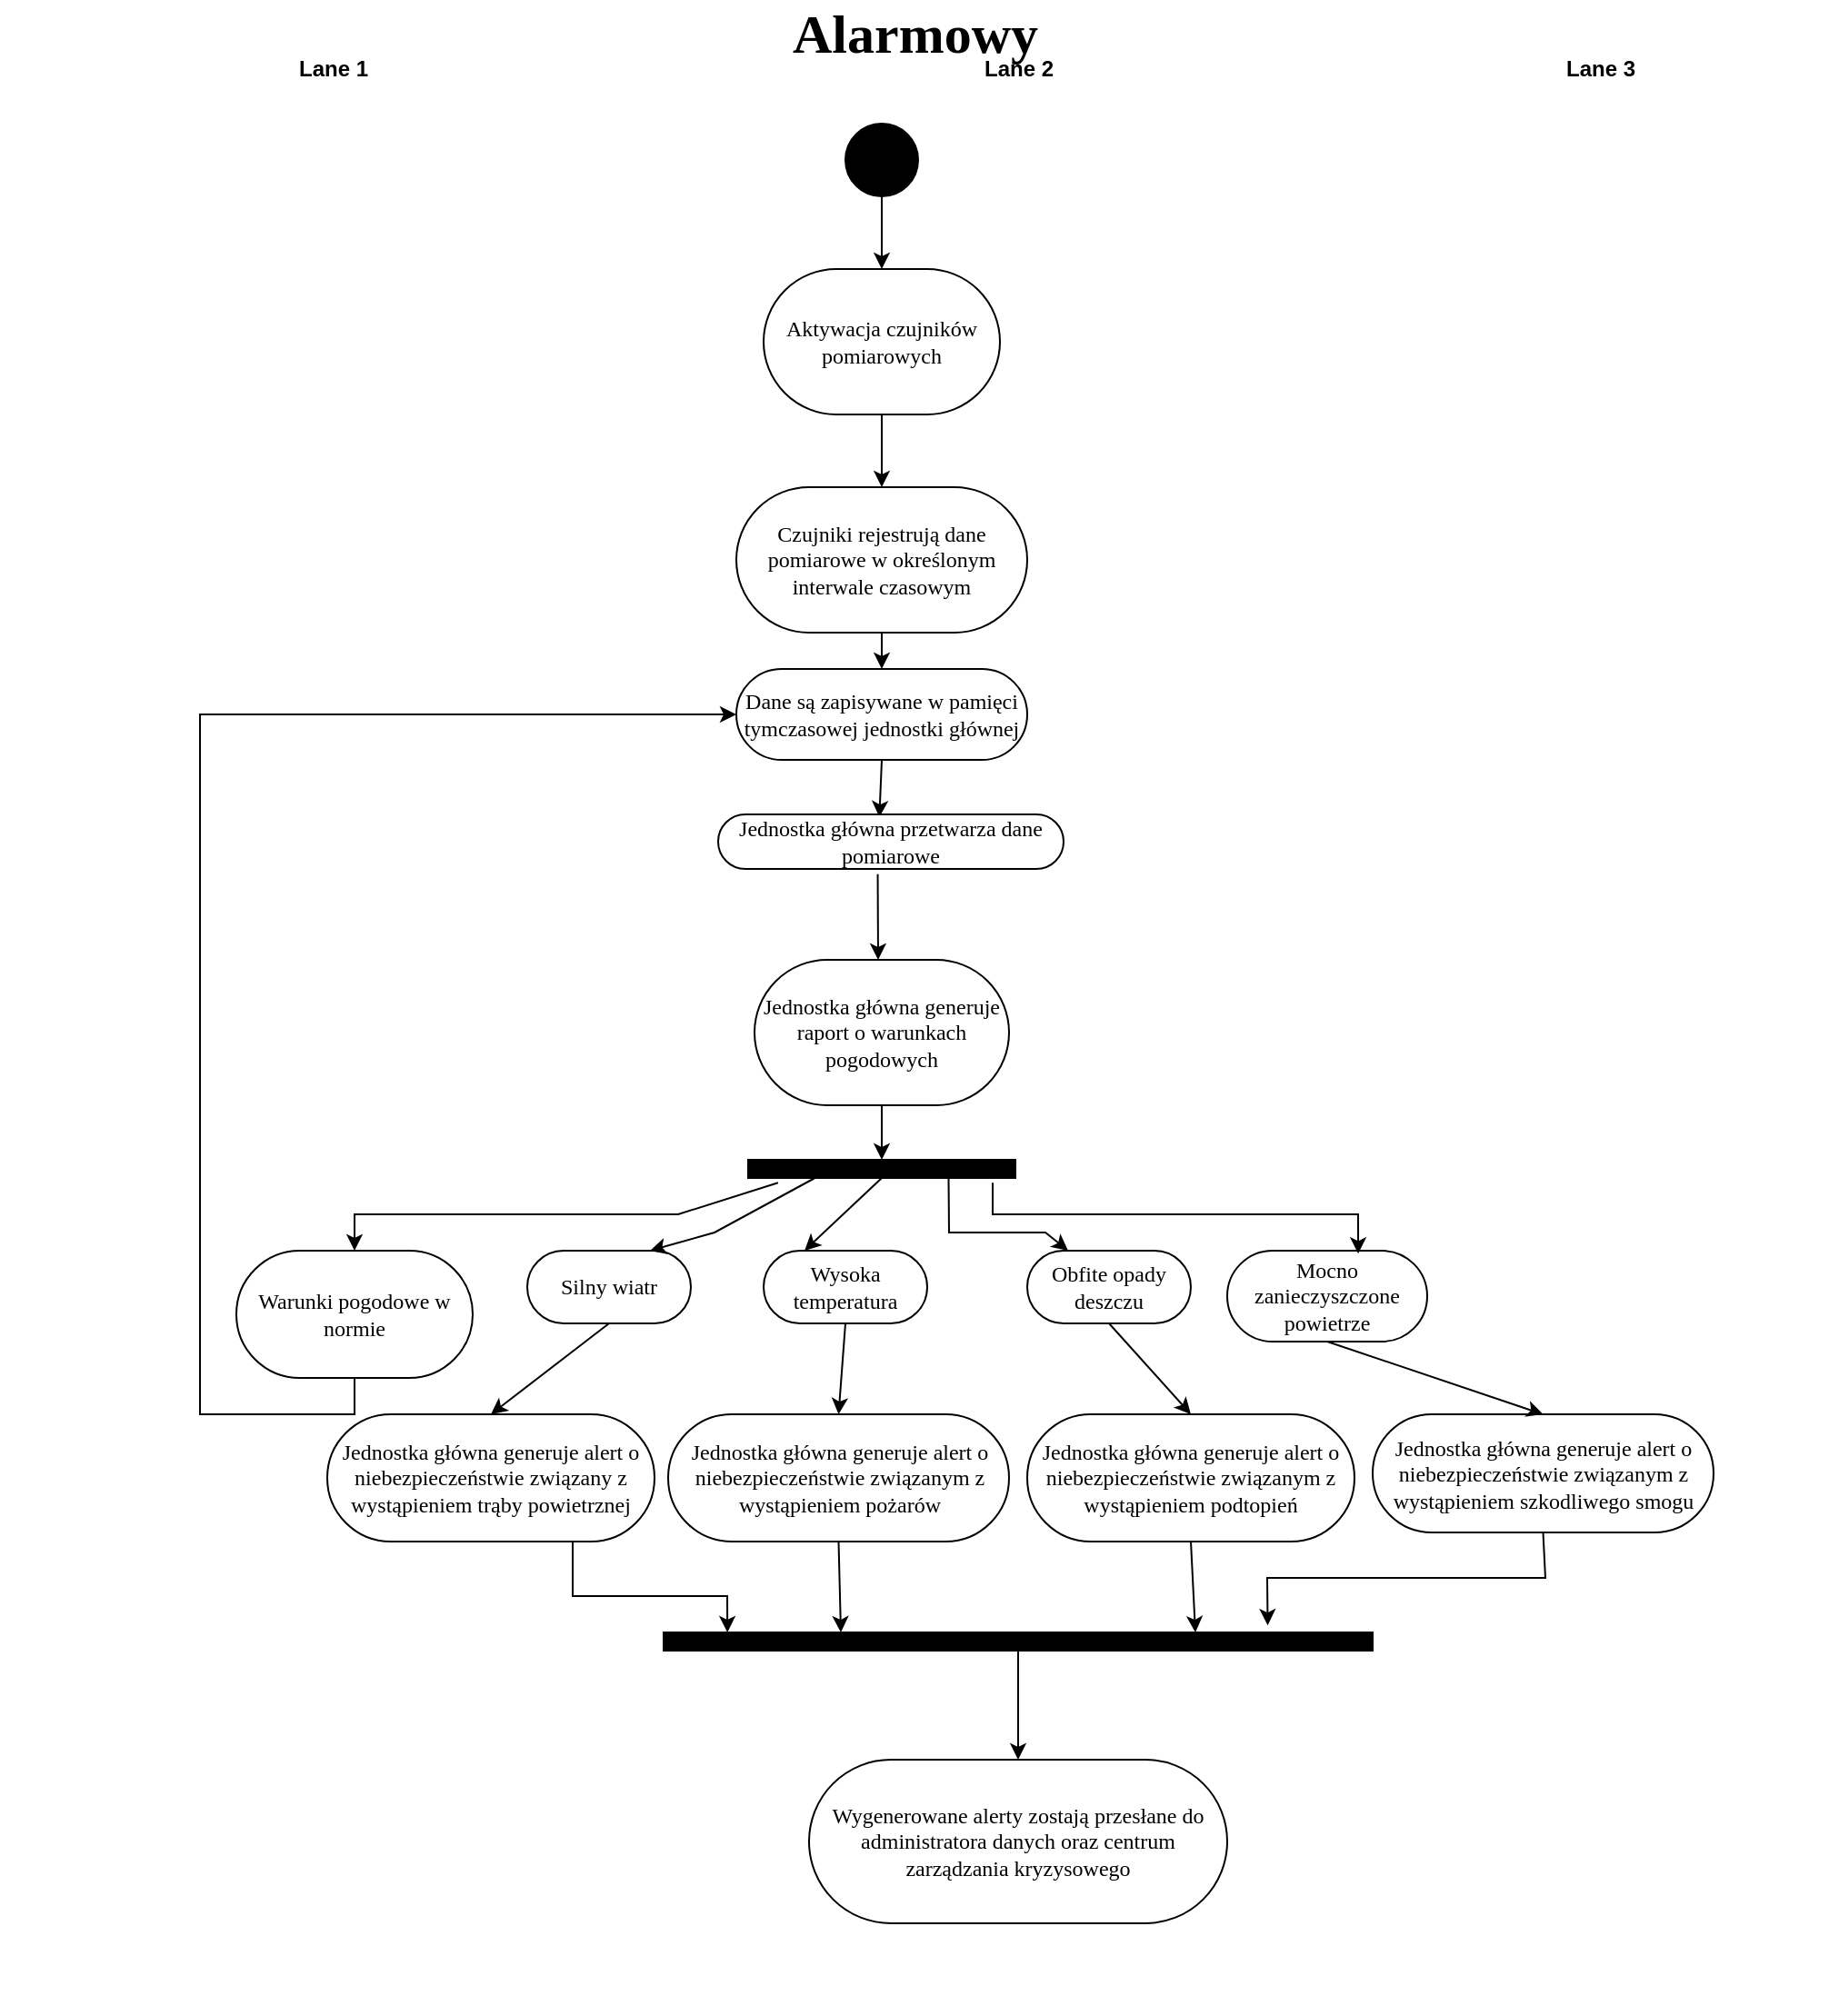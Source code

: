 <mxfile>
    <diagram name="Page-1" id="0783ab3e-0a74-02c8-0abd-f7b4e66b4bec">
        <mxGraphModel dx="1762" dy="1150" grid="1" gridSize="10" guides="1" tooltips="1" connect="1" arrows="1" fold="1" page="1" pageScale="1" pageWidth="850" pageHeight="1100" background="none" math="0" shadow="0">
            <root>
                <mxCell id="0"/>
                <mxCell id="1" parent="0"/>
                <mxCell id="1c1d494c118603dd-1" value="&lt;font style=&quot;font-size: 30px;&quot;&gt;Alarmowy&lt;/font&gt;" style="swimlane;html=1;childLayout=stackLayout;startSize=20;rounded=0;shadow=0;comic=0;labelBackgroundColor=none;strokeWidth=1;fontFamily=Verdana;fontSize=12;align=center;fillColor=none;strokeColor=none;" parent="1" vertex="1">
                    <mxGeometry x="40" y="20" width="1005" height="1100" as="geometry"/>
                </mxCell>
                <mxCell id="1c1d494c118603dd-2" value="Lane 1" style="swimlane;html=1;startSize=20;fillColor=none;strokeColor=none;" parent="1c1d494c118603dd-1" vertex="1">
                    <mxGeometry y="20" width="365" height="1080" as="geometry"/>
                </mxCell>
                <mxCell id="Uo7Irkf6zsS0KQm-anh8-19" value="Warunki pogodowe w normie" style="rounded=1;whiteSpace=wrap;html=1;shadow=0;comic=0;labelBackgroundColor=none;strokeWidth=1;fontFamily=Verdana;fontSize=12;align=center;arcSize=50;" parent="1c1d494c118603dd-2" vertex="1">
                    <mxGeometry x="130" y="660" width="130" height="70" as="geometry"/>
                </mxCell>
                <mxCell id="Uo7Irkf6zsS0KQm-anh8-22" value="Silny wiatr" style="rounded=1;whiteSpace=wrap;html=1;shadow=0;comic=0;labelBackgroundColor=none;strokeWidth=1;fontFamily=Verdana;fontSize=12;align=center;arcSize=50;" parent="1c1d494c118603dd-2" vertex="1">
                    <mxGeometry x="290" y="660" width="90" height="40" as="geometry"/>
                </mxCell>
                <mxCell id="Uo7Irkf6zsS0KQm-anh8-32" value="Jednostka główna generuje alert o niebezpieczeństwie związany z wystąpieniem trąby powietrznej" style="rounded=1;whiteSpace=wrap;html=1;shadow=0;comic=0;labelBackgroundColor=none;strokeWidth=1;fontFamily=Verdana;fontSize=12;align=center;arcSize=50;" parent="1c1d494c118603dd-2" vertex="1">
                    <mxGeometry x="180" y="750" width="180" height="70" as="geometry"/>
                </mxCell>
                <mxCell id="Uo7Irkf6zsS0KQm-anh8-36" value="" style="endArrow=classic;html=1;rounded=0;exitX=0.5;exitY=1;exitDx=0;exitDy=0;entryX=0.5;entryY=0;entryDx=0;entryDy=0;" parent="1c1d494c118603dd-2" source="Uo7Irkf6zsS0KQm-anh8-22" target="Uo7Irkf6zsS0KQm-anh8-32" edge="1">
                    <mxGeometry width="50" height="50" relative="1" as="geometry">
                        <mxPoint x="280" y="910" as="sourcePoint"/>
                        <mxPoint x="330" y="860" as="targetPoint"/>
                    </mxGeometry>
                </mxCell>
                <mxCell id="1c1d494c118603dd-3" value="Lane 2" style="swimlane;html=1;startSize=20;fillColor=none;strokeColor=none;" parent="1c1d494c118603dd-1" vertex="1">
                    <mxGeometry x="365" y="20" width="390" height="1080" as="geometry"/>
                </mxCell>
                <mxCell id="60571a20871a0731-4" value="" style="ellipse;whiteSpace=wrap;html=1;rounded=0;shadow=0;comic=0;labelBackgroundColor=none;strokeWidth=1;fillColor=#000000;fontFamily=Verdana;fontSize=12;align=center;" parent="1c1d494c118603dd-3" vertex="1">
                    <mxGeometry x="100" y="40" width="40" height="40" as="geometry"/>
                </mxCell>
                <mxCell id="Uo7Irkf6zsS0KQm-anh8-3" value="Aktywacja czujników pomiarowych" style="rounded=1;whiteSpace=wrap;html=1;shadow=0;comic=0;labelBackgroundColor=none;strokeWidth=1;fontFamily=Verdana;fontSize=12;align=center;arcSize=50;" parent="1c1d494c118603dd-3" vertex="1">
                    <mxGeometry x="55" y="120" width="130" height="80" as="geometry"/>
                </mxCell>
                <mxCell id="Uo7Irkf6zsS0KQm-anh8-4" value="Czujniki rejestrują dane pomiarowe w określonym interwale czasowym" style="rounded=1;whiteSpace=wrap;html=1;shadow=0;comic=0;labelBackgroundColor=none;strokeWidth=1;fontFamily=Verdana;fontSize=12;align=center;arcSize=50;" parent="1c1d494c118603dd-3" vertex="1">
                    <mxGeometry x="40" y="240" width="160" height="80" as="geometry"/>
                </mxCell>
                <mxCell id="Uo7Irkf6zsS0KQm-anh8-5" value="" style="endArrow=classic;html=1;rounded=0;exitX=0.5;exitY=1;exitDx=0;exitDy=0;entryX=0.5;entryY=0;entryDx=0;entryDy=0;" parent="1c1d494c118603dd-3" source="60571a20871a0731-4" target="Uo7Irkf6zsS0KQm-anh8-3" edge="1">
                    <mxGeometry width="50" height="50" relative="1" as="geometry">
                        <mxPoint x="110" y="430" as="sourcePoint"/>
                        <mxPoint x="160" y="380" as="targetPoint"/>
                    </mxGeometry>
                </mxCell>
                <mxCell id="Uo7Irkf6zsS0KQm-anh8-6" value="" style="endArrow=classic;html=1;rounded=0;exitX=0.5;exitY=1;exitDx=0;exitDy=0;entryX=0.5;entryY=0;entryDx=0;entryDy=0;" parent="1c1d494c118603dd-3" source="Uo7Irkf6zsS0KQm-anh8-3" target="Uo7Irkf6zsS0KQm-anh8-4" edge="1">
                    <mxGeometry width="50" height="50" relative="1" as="geometry">
                        <mxPoint x="110" y="450" as="sourcePoint"/>
                        <mxPoint x="160" y="400" as="targetPoint"/>
                    </mxGeometry>
                </mxCell>
                <mxCell id="Uo7Irkf6zsS0KQm-anh8-7" value="Dane są zapisywane w pamięci tymczasowej jednostki głównej" style="rounded=1;whiteSpace=wrap;html=1;shadow=0;comic=0;labelBackgroundColor=none;strokeWidth=1;fontFamily=Verdana;fontSize=12;align=center;arcSize=50;" parent="1c1d494c118603dd-3" vertex="1">
                    <mxGeometry x="40" y="340" width="160" height="50" as="geometry"/>
                </mxCell>
                <mxCell id="Uo7Irkf6zsS0KQm-anh8-9" value="" style="endArrow=classic;html=1;rounded=0;exitX=0.5;exitY=1;exitDx=0;exitDy=0;entryX=0.5;entryY=0;entryDx=0;entryDy=0;" parent="1c1d494c118603dd-3" source="Uo7Irkf6zsS0KQm-anh8-4" target="Uo7Irkf6zsS0KQm-anh8-7" edge="1">
                    <mxGeometry width="50" height="50" relative="1" as="geometry">
                        <mxPoint x="100" y="520" as="sourcePoint"/>
                        <mxPoint x="150" y="470" as="targetPoint"/>
                    </mxGeometry>
                </mxCell>
                <mxCell id="Uo7Irkf6zsS0KQm-anh8-10" value="" style="endArrow=classic;html=1;rounded=0;exitX=0.5;exitY=1;exitDx=0;exitDy=0;entryX=0.457;entryY=0.155;entryDx=0;entryDy=0;entryPerimeter=0;" parent="1c1d494c118603dd-3" source="Uo7Irkf6zsS0KQm-anh8-7" edge="1">
                    <mxGeometry width="50" height="50" relative="1" as="geometry">
                        <mxPoint x="120" y="530" as="sourcePoint"/>
                        <mxPoint x="118.679" y="421.55" as="targetPoint"/>
                    </mxGeometry>
                </mxCell>
                <mxCell id="Uo7Irkf6zsS0KQm-anh8-14" value="Jednostka główna przetwarza dane pomiarowe" style="rounded=1;whiteSpace=wrap;html=1;shadow=0;comic=0;labelBackgroundColor=none;strokeWidth=1;fontFamily=Verdana;fontSize=12;align=center;arcSize=50;" parent="1c1d494c118603dd-3" vertex="1">
                    <mxGeometry x="30" y="420" width="190" height="30" as="geometry"/>
                </mxCell>
                <mxCell id="Uo7Irkf6zsS0KQm-anh8-15" value="" style="endArrow=classic;html=1;rounded=0;exitX=0.462;exitY=1.097;exitDx=0;exitDy=0;exitPerimeter=0;" parent="1c1d494c118603dd-3" source="Uo7Irkf6zsS0KQm-anh8-14" edge="1">
                    <mxGeometry width="50" height="50" relative="1" as="geometry">
                        <mxPoint x="60" y="560" as="sourcePoint"/>
                        <mxPoint x="118" y="500" as="targetPoint"/>
                    </mxGeometry>
                </mxCell>
                <mxCell id="Uo7Irkf6zsS0KQm-anh8-18" value="Jednostka główna generuje raport o warunkach pogodowych" style="rounded=1;whiteSpace=wrap;html=1;shadow=0;comic=0;labelBackgroundColor=none;strokeWidth=1;fontFamily=Verdana;fontSize=12;align=center;arcSize=50;" parent="1c1d494c118603dd-3" vertex="1">
                    <mxGeometry x="50" y="500" width="140" height="80" as="geometry"/>
                </mxCell>
                <mxCell id="Uo7Irkf6zsS0KQm-anh8-20" value="" style="whiteSpace=wrap;html=1;rounded=0;shadow=0;comic=0;labelBackgroundColor=none;strokeWidth=1;fillColor=#000000;fontFamily=Verdana;fontSize=12;align=center;rotation=0;" parent="1c1d494c118603dd-3" vertex="1">
                    <mxGeometry x="46.5" y="610" width="147" height="10" as="geometry"/>
                </mxCell>
                <mxCell id="Uo7Irkf6zsS0KQm-anh8-21" value="" style="endArrow=classic;html=1;rounded=0;exitX=0.5;exitY=1;exitDx=0;exitDy=0;entryX=0.5;entryY=0;entryDx=0;entryDy=0;" parent="1c1d494c118603dd-3" source="Uo7Irkf6zsS0KQm-anh8-18" target="Uo7Irkf6zsS0KQm-anh8-20" edge="1">
                    <mxGeometry width="50" height="50" relative="1" as="geometry">
                        <mxPoint x="90" y="710" as="sourcePoint"/>
                        <mxPoint x="140" y="660" as="targetPoint"/>
                    </mxGeometry>
                </mxCell>
                <mxCell id="Uo7Irkf6zsS0KQm-anh8-23" value="Wysoka temperatura" style="rounded=1;whiteSpace=wrap;html=1;shadow=0;comic=0;labelBackgroundColor=none;strokeWidth=1;fontFamily=Verdana;fontSize=12;align=center;arcSize=50;" parent="1c1d494c118603dd-3" vertex="1">
                    <mxGeometry x="55" y="660" width="90" height="40" as="geometry"/>
                </mxCell>
                <mxCell id="Uo7Irkf6zsS0KQm-anh8-24" value="Obfite opady deszczu" style="rounded=1;whiteSpace=wrap;html=1;shadow=0;comic=0;labelBackgroundColor=none;strokeWidth=1;fontFamily=Verdana;fontSize=12;align=center;arcSize=50;" parent="1c1d494c118603dd-3" vertex="1">
                    <mxGeometry x="200" y="660" width="90" height="40" as="geometry"/>
                </mxCell>
                <mxCell id="Uo7Irkf6zsS0KQm-anh8-25" value="Mocno zanieczyszczone powietrze" style="rounded=1;whiteSpace=wrap;html=1;shadow=0;comic=0;labelBackgroundColor=none;strokeWidth=1;fontFamily=Verdana;fontSize=12;align=center;arcSize=50;" parent="1c1d494c118603dd-3" vertex="1">
                    <mxGeometry x="310" y="660" width="110" height="50" as="geometry"/>
                </mxCell>
                <mxCell id="Uo7Irkf6zsS0KQm-anh8-28" value="" style="endArrow=classic;html=1;rounded=0;exitX=0.5;exitY=1;exitDx=0;exitDy=0;entryX=0.25;entryY=0;entryDx=0;entryDy=0;" parent="1c1d494c118603dd-3" source="Uo7Irkf6zsS0KQm-anh8-20" target="Uo7Irkf6zsS0KQm-anh8-23" edge="1">
                    <mxGeometry width="50" height="50" relative="1" as="geometry">
                        <mxPoint x="130" y="790" as="sourcePoint"/>
                        <mxPoint x="180" y="740" as="targetPoint"/>
                    </mxGeometry>
                </mxCell>
                <mxCell id="Uo7Irkf6zsS0KQm-anh8-29" value="" style="endArrow=classic;html=1;rounded=0;exitX=0.75;exitY=1;exitDx=0;exitDy=0;entryX=0.25;entryY=0;entryDx=0;entryDy=0;" parent="1c1d494c118603dd-3" source="Uo7Irkf6zsS0KQm-anh8-20" target="Uo7Irkf6zsS0KQm-anh8-24" edge="1">
                    <mxGeometry width="50" height="50" relative="1" as="geometry">
                        <mxPoint x="260" y="780" as="sourcePoint"/>
                        <mxPoint x="310" y="730" as="targetPoint"/>
                        <Array as="points">
                            <mxPoint x="157" y="650"/>
                            <mxPoint x="210" y="650"/>
                        </Array>
                    </mxGeometry>
                </mxCell>
                <mxCell id="Uo7Irkf6zsS0KQm-anh8-30" value="" style="endArrow=classic;html=1;rounded=0;exitX=0.915;exitY=1.264;exitDx=0;exitDy=0;exitPerimeter=0;entryX=0.655;entryY=0.033;entryDx=0;entryDy=0;entryPerimeter=0;" parent="1c1d494c118603dd-3" source="Uo7Irkf6zsS0KQm-anh8-20" target="Uo7Irkf6zsS0KQm-anh8-25" edge="1">
                    <mxGeometry width="50" height="50" relative="1" as="geometry">
                        <mxPoint x="210" y="810" as="sourcePoint"/>
                        <mxPoint x="260" y="760" as="targetPoint"/>
                        <Array as="points">
                            <mxPoint x="181" y="640"/>
                            <mxPoint x="250" y="640"/>
                            <mxPoint x="382" y="640"/>
                        </Array>
                    </mxGeometry>
                </mxCell>
                <mxCell id="Uo7Irkf6zsS0KQm-anh8-33" value="Jednostka główna generuje alert o niebezpieczeństwie związanym z wystąpieniem pożarów" style="rounded=1;whiteSpace=wrap;html=1;shadow=0;comic=0;labelBackgroundColor=none;strokeWidth=1;fontFamily=Verdana;fontSize=12;align=center;arcSize=50;" parent="1c1d494c118603dd-3" vertex="1">
                    <mxGeometry x="2.5" y="750" width="187.5" height="70" as="geometry"/>
                </mxCell>
                <mxCell id="Uo7Irkf6zsS0KQm-anh8-34" value="Jednostka główna generuje alert o niebezpieczeństwie związanym z wystąpieniem podtopień" style="rounded=1;whiteSpace=wrap;html=1;shadow=0;comic=0;labelBackgroundColor=none;strokeWidth=1;fontFamily=Verdana;fontSize=12;align=center;arcSize=50;" parent="1c1d494c118603dd-3" vertex="1">
                    <mxGeometry x="200" y="750" width="180" height="70" as="geometry"/>
                </mxCell>
                <mxCell id="Uo7Irkf6zsS0KQm-anh8-37" value="" style="endArrow=classic;html=1;rounded=0;exitX=0.5;exitY=1;exitDx=0;exitDy=0;entryX=0.5;entryY=0;entryDx=0;entryDy=0;" parent="1c1d494c118603dd-3" source="Uo7Irkf6zsS0KQm-anh8-23" target="Uo7Irkf6zsS0KQm-anh8-33" edge="1">
                    <mxGeometry width="50" height="50" relative="1" as="geometry">
                        <mxPoint x="95" y="930" as="sourcePoint"/>
                        <mxPoint x="145" y="880" as="targetPoint"/>
                    </mxGeometry>
                </mxCell>
                <mxCell id="Uo7Irkf6zsS0KQm-anh8-38" value="" style="endArrow=classic;html=1;rounded=0;exitX=0.5;exitY=1;exitDx=0;exitDy=0;entryX=0.5;entryY=0;entryDx=0;entryDy=0;" parent="1c1d494c118603dd-3" source="Uo7Irkf6zsS0KQm-anh8-24" target="Uo7Irkf6zsS0KQm-anh8-34" edge="1">
                    <mxGeometry width="50" height="50" relative="1" as="geometry">
                        <mxPoint x="205" y="900" as="sourcePoint"/>
                        <mxPoint x="255" y="850" as="targetPoint"/>
                    </mxGeometry>
                </mxCell>
                <mxCell id="Uo7Irkf6zsS0KQm-anh8-40" value="" style="whiteSpace=wrap;html=1;rounded=0;shadow=0;comic=0;labelBackgroundColor=none;strokeWidth=1;fillColor=#000000;fontFamily=Verdana;fontSize=12;align=center;rotation=0;" parent="1c1d494c118603dd-3" vertex="1">
                    <mxGeometry y="870" width="390" height="10" as="geometry"/>
                </mxCell>
                <mxCell id="Uo7Irkf6zsS0KQm-anh8-42" value="" style="endArrow=classic;html=1;rounded=0;exitX=0.5;exitY=1;exitDx=0;exitDy=0;entryX=0.25;entryY=0;entryDx=0;entryDy=0;" parent="1c1d494c118603dd-3" source="Uo7Irkf6zsS0KQm-anh8-33" target="Uo7Irkf6zsS0KQm-anh8-40" edge="1">
                    <mxGeometry width="50" height="50" relative="1" as="geometry">
                        <mxPoint x="285" y="720" as="sourcePoint"/>
                        <mxPoint x="335" y="670" as="targetPoint"/>
                    </mxGeometry>
                </mxCell>
                <mxCell id="Uo7Irkf6zsS0KQm-anh8-43" value="" style="endArrow=classic;html=1;rounded=0;exitX=0.5;exitY=1;exitDx=0;exitDy=0;entryX=0.75;entryY=0;entryDx=0;entryDy=0;" parent="1c1d494c118603dd-3" source="Uo7Irkf6zsS0KQm-anh8-34" target="Uo7Irkf6zsS0KQm-anh8-40" edge="1">
                    <mxGeometry width="50" height="50" relative="1" as="geometry">
                        <mxPoint x="285" y="720" as="sourcePoint"/>
                        <mxPoint x="335" y="670" as="targetPoint"/>
                    </mxGeometry>
                </mxCell>
                <mxCell id="Uo7Irkf6zsS0KQm-anh8-45" value="" style="endArrow=classic;html=1;rounded=0;exitX=0.5;exitY=1;exitDx=0;exitDy=0;" parent="1c1d494c118603dd-3" source="Uo7Irkf6zsS0KQm-anh8-40" edge="1">
                    <mxGeometry width="50" height="50" relative="1" as="geometry">
                        <mxPoint x="165" y="980" as="sourcePoint"/>
                        <mxPoint x="195" y="940" as="targetPoint"/>
                    </mxGeometry>
                </mxCell>
                <mxCell id="Uo7Irkf6zsS0KQm-anh8-46" value="Wygenerowane alerty zostają przesłane do administratora danych oraz centrum zarządzania kryzysowego" style="rounded=1;whiteSpace=wrap;html=1;shadow=0;comic=0;labelBackgroundColor=none;strokeWidth=1;fontFamily=Verdana;fontSize=12;align=center;arcSize=50;" parent="1c1d494c118603dd-3" vertex="1">
                    <mxGeometry x="80" y="940" width="230" height="90" as="geometry"/>
                </mxCell>
                <mxCell id="1c1d494c118603dd-4" value="Lane 3" style="swimlane;html=1;startSize=20;fillColor=none;strokeColor=none;" parent="1c1d494c118603dd-1" vertex="1">
                    <mxGeometry x="755" y="20" width="250" height="1080" as="geometry"/>
                </mxCell>
                <mxCell id="Uo7Irkf6zsS0KQm-anh8-35" value="Jednostka główna generuje alert o niebezpieczeństwie związanym z wystąpieniem szkodliwego smogu" style="rounded=1;whiteSpace=wrap;html=1;shadow=0;comic=0;labelBackgroundColor=none;strokeWidth=1;fontFamily=Verdana;fontSize=12;align=center;arcSize=50;" parent="1c1d494c118603dd-4" vertex="1">
                    <mxGeometry y="750" width="187.5" height="65" as="geometry"/>
                </mxCell>
                <mxCell id="Uo7Irkf6zsS0KQm-anh8-26" value="" style="endArrow=classic;html=1;rounded=0;exitX=0.112;exitY=1.264;exitDx=0;exitDy=0;exitPerimeter=0;entryX=0.5;entryY=0;entryDx=0;entryDy=0;" parent="1c1d494c118603dd-1" source="Uo7Irkf6zsS0KQm-anh8-20" target="Uo7Irkf6zsS0KQm-anh8-19" edge="1">
                    <mxGeometry width="50" height="50" relative="1" as="geometry">
                        <mxPoint x="370" y="660" as="sourcePoint"/>
                        <mxPoint x="170" y="590" as="targetPoint"/>
                        <Array as="points">
                            <mxPoint x="373" y="660"/>
                            <mxPoint x="195" y="660"/>
                        </Array>
                    </mxGeometry>
                </mxCell>
                <mxCell id="Uo7Irkf6zsS0KQm-anh8-27" value="" style="endArrow=classic;html=1;rounded=0;exitX=0.25;exitY=1;exitDx=0;exitDy=0;entryX=0.75;entryY=0;entryDx=0;entryDy=0;" parent="1c1d494c118603dd-1" source="Uo7Irkf6zsS0KQm-anh8-20" target="Uo7Irkf6zsS0KQm-anh8-22" edge="1">
                    <mxGeometry width="50" height="50" relative="1" as="geometry">
                        <mxPoint x="420" y="810" as="sourcePoint"/>
                        <mxPoint x="470" y="760" as="targetPoint"/>
                        <Array as="points">
                            <mxPoint x="393" y="670"/>
                        </Array>
                    </mxGeometry>
                </mxCell>
                <mxCell id="Uo7Irkf6zsS0KQm-anh8-31" value="" style="endArrow=classic;html=1;rounded=0;exitX=0.5;exitY=1;exitDx=0;exitDy=0;entryX=0;entryY=0.5;entryDx=0;entryDy=0;" parent="1c1d494c118603dd-1" source="Uo7Irkf6zsS0KQm-anh8-19" target="Uo7Irkf6zsS0KQm-anh8-7" edge="1">
                    <mxGeometry width="50" height="50" relative="1" as="geometry">
                        <mxPoint x="100" y="650" as="sourcePoint"/>
                        <mxPoint x="270" y="380" as="targetPoint"/>
                        <Array as="points">
                            <mxPoint x="195" y="770"/>
                            <mxPoint x="110" y="770"/>
                            <mxPoint x="110" y="385"/>
                        </Array>
                    </mxGeometry>
                </mxCell>
                <mxCell id="Uo7Irkf6zsS0KQm-anh8-39" value="" style="endArrow=classic;html=1;rounded=0;exitX=0.5;exitY=1;exitDx=0;exitDy=0;entryX=0.5;entryY=0;entryDx=0;entryDy=0;" parent="1c1d494c118603dd-1" source="Uo7Irkf6zsS0KQm-anh8-25" target="Uo7Irkf6zsS0KQm-anh8-35" edge="1">
                    <mxGeometry width="50" height="50" relative="1" as="geometry">
                        <mxPoint x="720" y="940" as="sourcePoint"/>
                        <mxPoint x="770" y="890" as="targetPoint"/>
                    </mxGeometry>
                </mxCell>
                <mxCell id="Uo7Irkf6zsS0KQm-anh8-41" value="" style="endArrow=classic;html=1;rounded=0;exitX=0.75;exitY=1;exitDx=0;exitDy=0;entryX=0.09;entryY=0;entryDx=0;entryDy=0;entryPerimeter=0;" parent="1c1d494c118603dd-1" source="Uo7Irkf6zsS0KQm-anh8-32" target="Uo7Irkf6zsS0KQm-anh8-40" edge="1">
                    <mxGeometry width="50" height="50" relative="1" as="geometry">
                        <mxPoint x="280" y="970" as="sourcePoint"/>
                        <mxPoint x="440" y="870" as="targetPoint"/>
                        <Array as="points">
                            <mxPoint x="315" y="870"/>
                            <mxPoint x="400" y="870"/>
                        </Array>
                    </mxGeometry>
                </mxCell>
                <mxCell id="Uo7Irkf6zsS0KQm-anh8-44" value="" style="endArrow=classic;html=1;rounded=0;exitX=0.5;exitY=1;exitDx=0;exitDy=0;entryX=0.852;entryY=-0.391;entryDx=0;entryDy=0;entryPerimeter=0;" parent="1c1d494c118603dd-1" source="Uo7Irkf6zsS0KQm-anh8-35" target="Uo7Irkf6zsS0KQm-anh8-40" edge="1">
                    <mxGeometry width="50" height="50" relative="1" as="geometry">
                        <mxPoint x="830" y="920" as="sourcePoint"/>
                        <mxPoint x="690" y="860" as="targetPoint"/>
                        <Array as="points">
                            <mxPoint x="850" y="860"/>
                            <mxPoint x="697" y="860"/>
                        </Array>
                    </mxGeometry>
                </mxCell>
            </root>
        </mxGraphModel>
    </diagram>
</mxfile>